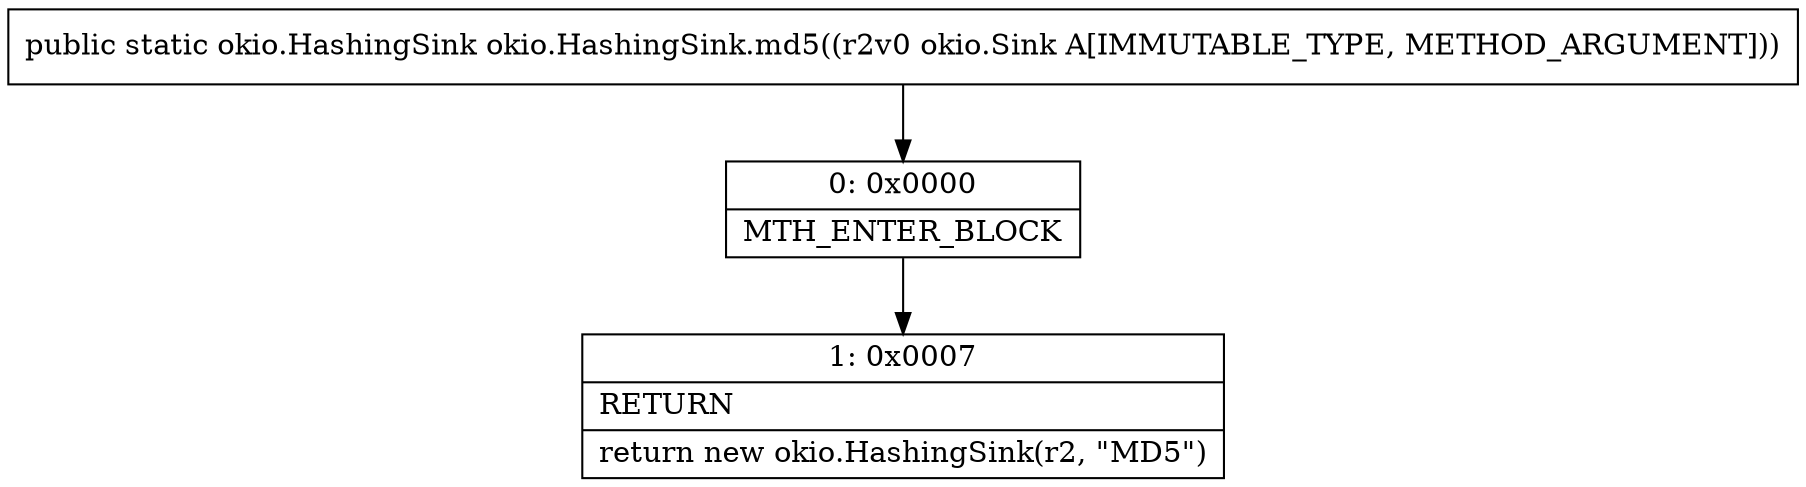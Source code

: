 digraph "CFG forokio.HashingSink.md5(Lokio\/Sink;)Lokio\/HashingSink;" {
Node_0 [shape=record,label="{0\:\ 0x0000|MTH_ENTER_BLOCK\l}"];
Node_1 [shape=record,label="{1\:\ 0x0007|RETURN\l|return new okio.HashingSink(r2, \"MD5\")\l}"];
MethodNode[shape=record,label="{public static okio.HashingSink okio.HashingSink.md5((r2v0 okio.Sink A[IMMUTABLE_TYPE, METHOD_ARGUMENT])) }"];
MethodNode -> Node_0;
Node_0 -> Node_1;
}


